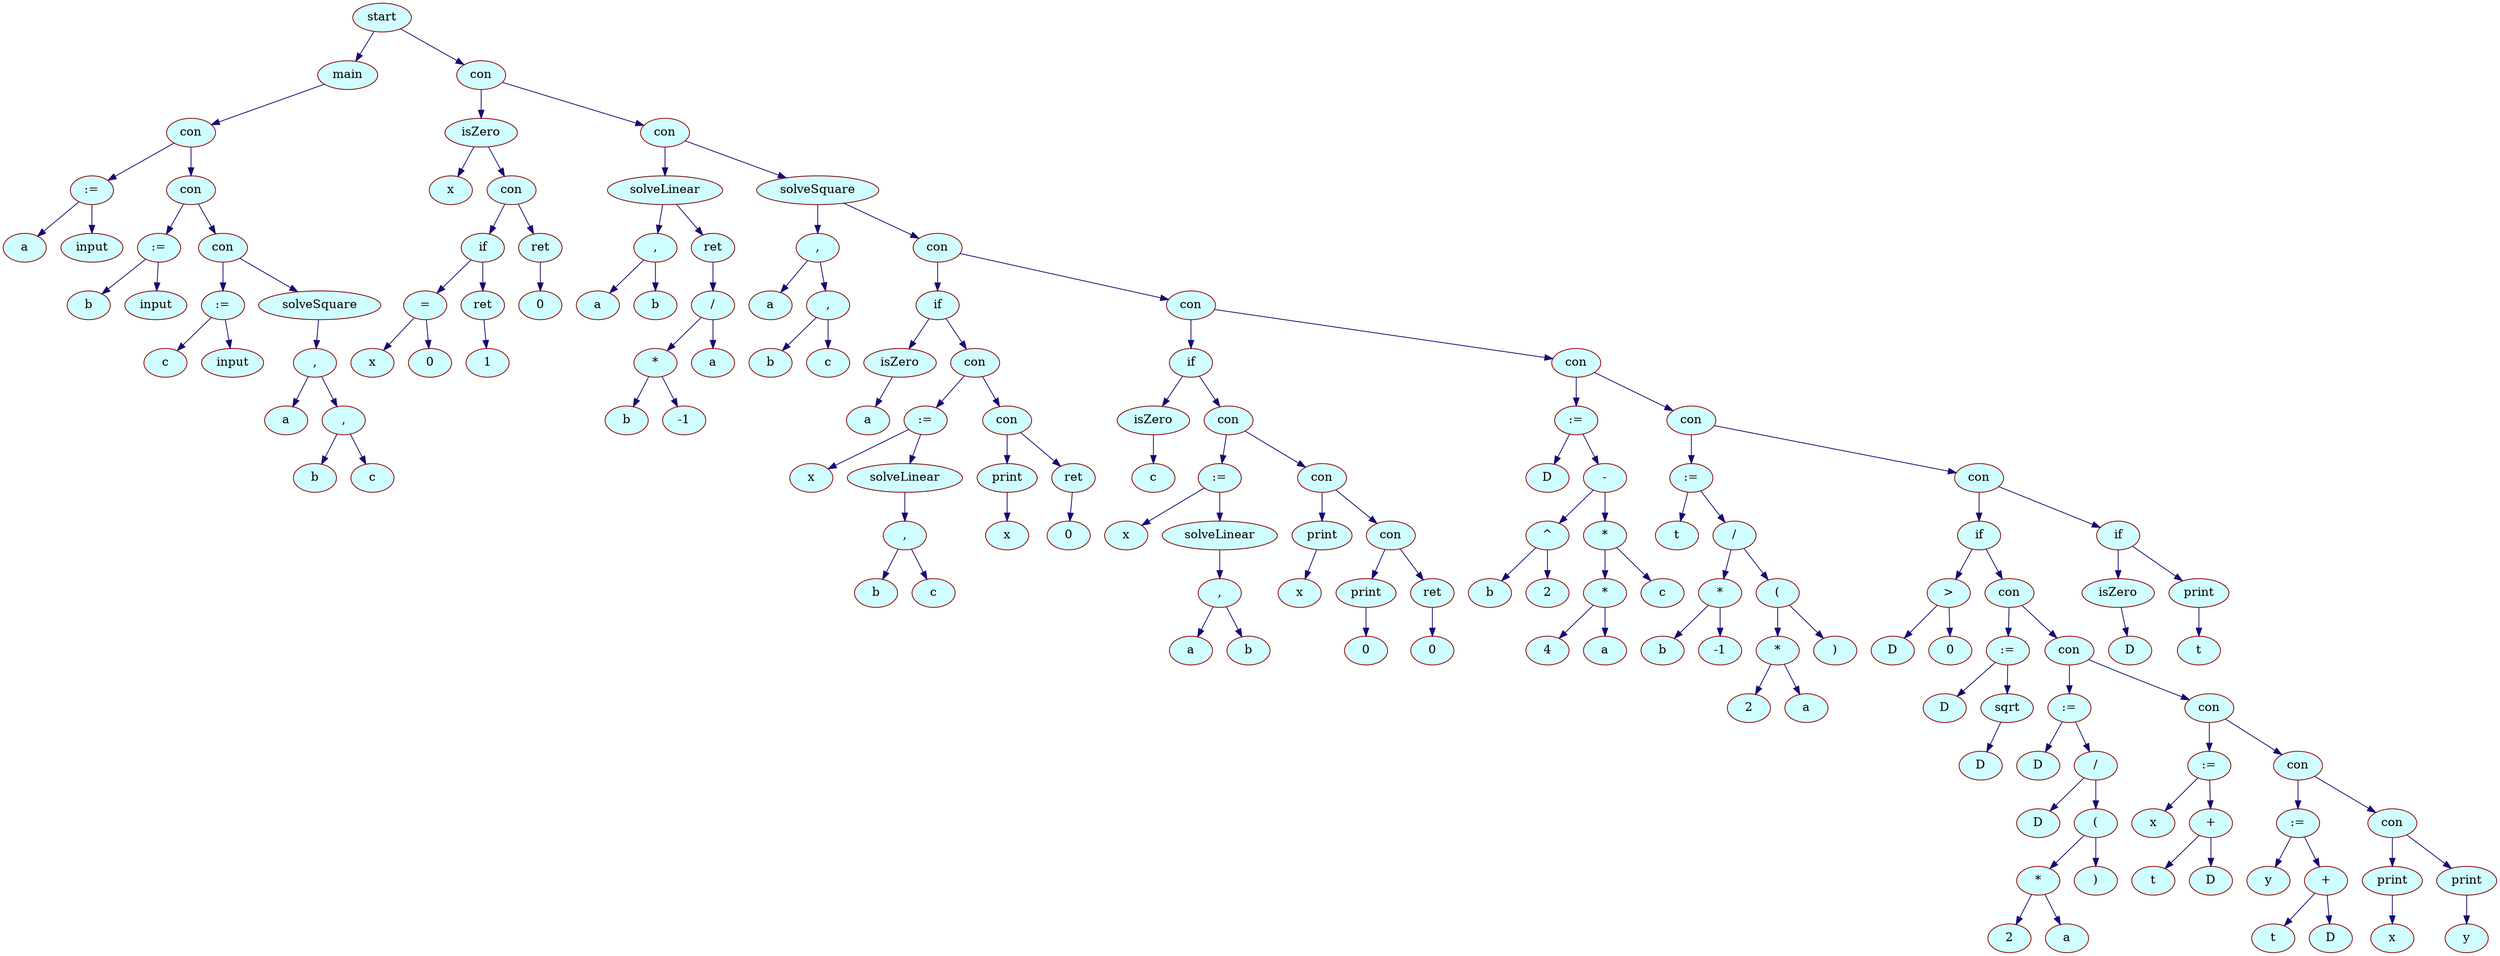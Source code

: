 digraph {
	node[shape = "cube", color = "#800000", fontsize = 15, style = "filled", fillcolor = "#88CEFA"];
	edge[color = "#190970", fontsize = 11];

		"start_0x557dd30623f0"[shape = "ellipse", label = "start", color="#800000",                                style="filled", fillcolor = "#D0FDFF"];
		"start_0x557dd30623f0"->"main_0x557dd30623b0";

		"main_0x557dd30623b0"[shape = "ellipse", label = "main", color="#800000",                                style="filled", fillcolor = "#D0FDFF"];
		"main_0x557dd30623b0"->"con_0x557dd3061d10";

		"con_0x557dd3061d10"[shape = "ellipse", label = "con", color="#900000",                                style="filled", fillcolor = "#D0FDFF"];
		"con_0x557dd3061d10"->":=_0x557dd3061c90";

		":=_0x557dd3061c90"[shape = "ellipse", label = ":=", color="#800000",                                style="filled", fillcolor = "#D0FDFF"];
		":=_0x557dd3061c90"->"a_0x557dd3061c50";

		"a_0x557dd3061c50"[shape = "ellipse", label = "a", color="#900000", style="filled",                            fillcolor = "#D0FDFF"];
		":=_0x557dd3061c90"->"input_0x557dd3061c10";

		"input_0x557dd3061c10"[shape = "ellipse", label = "input", color="#800000",                                style="filled", fillcolor = "#D0FDFF"];
		"con_0x557dd3061d10"->"con_0x557dd3061f90";

		"con_0x557dd3061f90"[shape = "ellipse", label = "con", color="#900000",                                style="filled", fillcolor = "#D0FDFF"];
		"con_0x557dd3061f90"->":=_0x557dd3061f10";

		":=_0x557dd3061f10"[shape = "ellipse", label = ":=", color="#800000",                                style="filled", fillcolor = "#D0FDFF"];
		":=_0x557dd3061f10"->"b_0x557dd3061ed0";

		"b_0x557dd3061ed0"[shape = "ellipse", label = "b", color="#900000", style="filled",                            fillcolor = "#D0FDFF"];
		":=_0x557dd3061f10"->"input_0x557dd3061e90";

		"input_0x557dd3061e90"[shape = "ellipse", label = "input", color="#800000",                                style="filled", fillcolor = "#D0FDFF"];
		"con_0x557dd3061f90"->"con_0x557dd30621d0";

		"con_0x557dd30621d0"[shape = "ellipse", label = "con", color="#900000",                                style="filled", fillcolor = "#D0FDFF"];
		"con_0x557dd30621d0"->":=_0x557dd3062150";

		":=_0x557dd3062150"[shape = "ellipse", label = ":=", color="#800000",                                style="filled", fillcolor = "#D0FDFF"];
		":=_0x557dd3062150"->"c_0x557dd3062090";

		"c_0x557dd3062090"[shape = "ellipse", label = "c", color="#900000", style="filled",                            fillcolor = "#D0FDFF"];
		":=_0x557dd3062150"->"input_0x557dd3062110";

		"input_0x557dd3062110"[shape = "ellipse", label = "input", color="#800000",                                style="filled", fillcolor = "#D0FDFF"];
		"con_0x557dd30621d0"->"solveSquare_0x557dd3062370";

		"solveSquare_0x557dd3062370"[shape = "ellipse", label = "solveSquare", color="#800000",                                style="filled", fillcolor = "#D0FDFF"];
		"solveSquare_0x557dd3062370"->",_0x557dd3062270";

		",_0x557dd3062270"[shape = "ellipse", label = ",", color="#900000",                                style="filled", fillcolor = "#D0FDFF"];
		",_0x557dd3062270"->"a_0x557dd3062190";

		"a_0x557dd3062190"[shape = "ellipse", label = "a", color="#900000", style="filled",                            fillcolor = "#D0FDFF"];
		",_0x557dd3062270"->",_0x557dd30622f0";

		",_0x557dd30622f0"[shape = "ellipse", label = ",", color="#900000",                                style="filled", fillcolor = "#D0FDFF"];
		",_0x557dd30622f0"->"b_0x557dd3062230";

		"b_0x557dd3062230"[shape = "ellipse", label = "b", color="#900000", style="filled",                            fillcolor = "#D0FDFF"];
		",_0x557dd30622f0"->"c_0x557dd30622b0";

		"c_0x557dd30622b0"[shape = "ellipse", label = "c", color="#900000", style="filled",                            fillcolor = "#D0FDFF"];
		"start_0x557dd30623f0"->"con_0x557dd3062770";

		"con_0x557dd3062770"[shape = "ellipse", label = "con", color="#900000",                                style="filled", fillcolor = "#D0FDFF"];
		"con_0x557dd3062770"->"isZero_0x557dd30626b0";

		"isZero_0x557dd30626b0"[shape = "ellipse", label = "isZero", color="#800000",                                style="filled", fillcolor = "#D0FDFF"];
		"isZero_0x557dd30626b0"->"x_0x557dd3062450";

		"x_0x557dd3062450"[shape = "ellipse", label = "x", color="#900000", style="filled",                            fillcolor = "#D0FDFF"];
		"isZero_0x557dd30626b0"->"con_0x557dd3062670";

		"con_0x557dd3062670"[shape = "ellipse", label = "con", color="#900000",                                style="filled", fillcolor = "#D0FDFF"];
		"con_0x557dd3062670"->"if_0x557dd30625b0";

		"if_0x557dd30625b0"[shape = "ellipse", label = "if", color="#800000",                                style="filled", fillcolor = "#D0FDFF"];
		"if_0x557dd30625b0"->"=_0x557dd3062530";

		"=_0x557dd3062530"[shape = "ellipse", label = "=", color="#900000",                                style="filled", fillcolor = "#D0FDFF"];
		"=_0x557dd3062530"->"x_0x557dd30624b0";

		"x_0x557dd30624b0"[shape = "ellipse", label = "x", color="#900000", style="filled",                            fillcolor = "#D0FDFF"];
		"=_0x557dd3062530"->"0_0x557dd30624f0";

		"0_0x557dd30624f0"[shape = "ellipse", label = "0", color="#900000", style="filled",                            fillcolor = "#D0FDFF"];
		"if_0x557dd30625b0"->		"ret_0x557dd30625f0";

		"ret_0x557dd30625f0"[shape = "ellipse", label = "ret", color="#800000",                                style="filled", fillcolor = "#D0FDFF"];
		"ret_0x557dd30625f0"->"1_0x557dd3062570";

		"1_0x557dd3062570"[shape = "ellipse", label = "1", color="#900000", style="filled",                            fillcolor = "#D0FDFF"];
		"con_0x557dd3062670"->		"ret_0x557dd30626f0";

		"ret_0x557dd30626f0"[shape = "ellipse", label = "ret", color="#800000",                                style="filled", fillcolor = "#D0FDFF"];
		"ret_0x557dd30626f0"->"0_0x557dd3062630";

		"0_0x557dd3062630"[shape = "ellipse", label = "0", color="#900000", style="filled",                            fillcolor = "#D0FDFF"];
		"con_0x557dd3062770"->"con_0x557dd3062d70";

		"con_0x557dd3062d70"[shape = "ellipse", label = "con", color="#900000",                                style="filled", fillcolor = "#D0FDFF"];
		"con_0x557dd3062d70"->"solveLinear_0x557dd3062990";

		"solveLinear_0x557dd3062990"[shape = "ellipse", label = "solveLinear", color="#800000",                                style="filled", fillcolor = "#D0FDFF"];
		"solveLinear_0x557dd3062990"->",_0x557dd3062810";

		",_0x557dd3062810"[shape = "ellipse", label = ",", color="#900000",                                style="filled", fillcolor = "#D0FDFF"];
		",_0x557dd3062810"->"a_0x557dd3062730";

		"a_0x557dd3062730"[shape = "ellipse", label = "a", color="#900000", style="filled",                            fillcolor = "#D0FDFF"];
		",_0x557dd3062810"->"b_0x557dd30627d0";

		"b_0x557dd30627d0"[shape = "ellipse", label = "b", color="#900000", style="filled",                            fillcolor = "#D0FDFF"];
		"solveLinear_0x557dd3062990"->		"ret_0x557dd30629d0";

		"ret_0x557dd30629d0"[shape = "ellipse", label = "ret", color="#800000",                                style="filled", fillcolor = "#D0FDFF"];
		"ret_0x557dd30629d0"->"/_0x557dd3062950";

		"/_0x557dd3062950"[shape = "ellipse", label = "/", color="#900000",                                style="filled", fillcolor = "#D0FDFF"];
		"/_0x557dd3062950"->"*_0x557dd30628d0";

		"*_0x557dd30628d0"[shape = "ellipse", label = "*", color="#900000",                                style="filled", fillcolor = "#D0FDFF"];
		"*_0x557dd30628d0"->"b_0x557dd3062890";

		"b_0x557dd3062890"[shape = "ellipse", label = "b", color="#900000", style="filled",                            fillcolor = "#D0FDFF"];
		"*_0x557dd30628d0"->"-1_0x557dd3062850";

		"-1_0x557dd3062850"[shape = "ellipse", label = "-1", color="#900000", style="filled",                            fillcolor = "#D0FDFF"];
		"/_0x557dd3062950"->"a_0x557dd3062910";

		"a_0x557dd3062910"[shape = "ellipse", label = "a", color="#900000", style="filled",                            fillcolor = "#D0FDFF"];
		"con_0x557dd3062d70"->"solveSquare_0x557dd3064d10";

		"solveSquare_0x557dd3064d10"[shape = "ellipse", label = "solveSquare", color="#800000",                                style="filled", fillcolor = "#D0FDFF"];
		"solveSquare_0x557dd3064d10"->",_0x557dd3062df0";

		",_0x557dd3062df0"[shape = "ellipse", label = ",", color="#900000",                                style="filled", fillcolor = "#D0FDFF"];
		",_0x557dd3062df0"->"a_0x557dd3062a10";

		"a_0x557dd3062a10"[shape = "ellipse", label = "a", color="#900000", style="filled",                            fillcolor = "#D0FDFF"];
		",_0x557dd3062df0"->",_0x557dd3062e70";

		",_0x557dd3062e70"[shape = "ellipse", label = ",", color="#900000",                                style="filled", fillcolor = "#D0FDFF"];
		",_0x557dd3062e70"->"b_0x557dd3062db0";

		"b_0x557dd3062db0"[shape = "ellipse", label = "b", color="#900000", style="filled",                            fillcolor = "#D0FDFF"];
		",_0x557dd3062e70"->"c_0x557dd3062e30";

		"c_0x557dd3062e30"[shape = "ellipse", label = "c", color="#900000", style="filled",                            fillcolor = "#D0FDFF"];
		"solveSquare_0x557dd3064d10"->"con_0x557dd3063370";

		"con_0x557dd3063370"[shape = "ellipse", label = "con", color="#900000",                                style="filled", fillcolor = "#D0FDFF"];
		"con_0x557dd3063370"->"if_0x557dd30632b0";

		"if_0x557dd30632b0"[shape = "ellipse", label = "if", color="#800000",                                style="filled", fillcolor = "#D0FDFF"];
		"if_0x557dd30632b0"->"isZero_0x557dd3062f50";

		"isZero_0x557dd3062f50"[shape = "ellipse", label = "isZero", color="#800000",                                style="filled", fillcolor = "#D0FDFF"];
		"isZero_0x557dd3062f50"->"a_0x557dd3062ed0";

		"a_0x557dd3062ed0"[shape = "ellipse", label = "a", color="#900000", style="filled",                            fillcolor = "#D0FDFF"];
		"if_0x557dd30632b0"->"con_0x557dd3063190";

		"con_0x557dd3063190"[shape = "ellipse", label = "con", color="#900000",                                style="filled", fillcolor = "#D0FDFF"];
		"con_0x557dd3063190"->":=_0x557dd3063110";

		":=_0x557dd3063110"[shape = "ellipse", label = ":=", color="#800000",                                style="filled", fillcolor = "#D0FDFF"];
		":=_0x557dd3063110"->"x_0x557dd3063090";

		"x_0x557dd3063090"[shape = "ellipse", label = "x", color="#900000", style="filled",                            fillcolor = "#D0FDFF"];
		":=_0x557dd3063110"->"solveLinear_0x557dd30630d0";

		"solveLinear_0x557dd30630d0"[shape = "ellipse", label = "solveLinear", color="#800000",                                style="filled", fillcolor = "#D0FDFF"];
		"solveLinear_0x557dd30630d0"->",_0x557dd3063050";

		",_0x557dd3063050"[shape = "ellipse", label = ",", color="#900000",                                style="filled", fillcolor = "#D0FDFF"];
		",_0x557dd3063050"->"b_0x557dd3062fd0";

		"b_0x557dd3062fd0"[shape = "ellipse", label = "b", color="#900000", style="filled",                            fillcolor = "#D0FDFF"];
		",_0x557dd3063050"->"c_0x557dd3063010";

		"c_0x557dd3063010"[shape = "ellipse", label = "c", color="#900000", style="filled",                            fillcolor = "#D0FDFF"];
		"con_0x557dd3063190"->"con_0x557dd3063270";

		"con_0x557dd3063270"[shape = "ellipse", label = "con", color="#900000",                                style="filled", fillcolor = "#D0FDFF"];
		"con_0x557dd3063270"->"print_0x557dd3063230";

		"print_0x557dd3063230"[shape = "ellipse", label = "print", color="#800000",                                style="filled", fillcolor = "#D0FDFF"];
		"print_0x557dd3063230"->"x_0x557dd3063150";

		"x_0x557dd3063150"[shape = "ellipse", label = "x", color="#900000", style="filled",                            fillcolor = "#D0FDFF"];
		"con_0x557dd3063270"->		"ret_0x557dd30632f0";

		"ret_0x557dd30632f0"[shape = "ellipse", label = "ret", color="#800000",                                style="filled", fillcolor = "#D0FDFF"];
		"ret_0x557dd30632f0"->"0_0x557dd30631f0";

		"0_0x557dd30631f0"[shape = "ellipse", label = "0", color="#900000", style="filled",                            fillcolor = "#D0FDFF"];
		"con_0x557dd3063370"->"con_0x557dd3063910";

		"con_0x557dd3063910"[shape = "ellipse", label = "con", color="#900000",                                style="filled", fillcolor = "#D0FDFF"];
		"con_0x557dd3063910"->"if_0x557dd3063850";

		"if_0x557dd3063850"[shape = "ellipse", label = "if", color="#800000",                                style="filled", fillcolor = "#D0FDFF"];
		"if_0x557dd3063850"->"isZero_0x557dd3063410";

		"isZero_0x557dd3063410"[shape = "ellipse", label = "isZero", color="#800000",                                style="filled", fillcolor = "#D0FDFF"];
		"isZero_0x557dd3063410"->"c_0x557dd3063330";

		"c_0x557dd3063330"[shape = "ellipse", label = "c", color="#900000", style="filled",                            fillcolor = "#D0FDFF"];
		"if_0x557dd3063850"->"con_0x557dd3063650";

		"con_0x557dd3063650"[shape = "ellipse", label = "con", color="#900000",                                style="filled", fillcolor = "#D0FDFF"];
		"con_0x557dd3063650"->":=_0x557dd30635d0";

		":=_0x557dd30635d0"[shape = "ellipse", label = ":=", color="#800000",                                style="filled", fillcolor = "#D0FDFF"];
		":=_0x557dd30635d0"->"x_0x557dd3063550";

		"x_0x557dd3063550"[shape = "ellipse", label = "x", color="#900000", style="filled",                            fillcolor = "#D0FDFF"];
		":=_0x557dd30635d0"->"solveLinear_0x557dd3063590";

		"solveLinear_0x557dd3063590"[shape = "ellipse", label = "solveLinear", color="#800000",                                style="filled", fillcolor = "#D0FDFF"];
		"solveLinear_0x557dd3063590"->",_0x557dd3063510";

		",_0x557dd3063510"[shape = "ellipse", label = ",", color="#900000",                                style="filled", fillcolor = "#D0FDFF"];
		",_0x557dd3063510"->"a_0x557dd3063490";

		"a_0x557dd3063490"[shape = "ellipse", label = "a", color="#900000", style="filled",                            fillcolor = "#D0FDFF"];
		",_0x557dd3063510"->"b_0x557dd30634d0";

		"b_0x557dd30634d0"[shape = "ellipse", label = "b", color="#900000", style="filled",                            fillcolor = "#D0FDFF"];
		"con_0x557dd3063650"->"con_0x557dd3063730";

		"con_0x557dd3063730"[shape = "ellipse", label = "con", color="#900000",                                style="filled", fillcolor = "#D0FDFF"];
		"con_0x557dd3063730"->"print_0x557dd30636f0";

		"print_0x557dd30636f0"[shape = "ellipse", label = "print", color="#800000",                                style="filled", fillcolor = "#D0FDFF"];
		"print_0x557dd30636f0"->"x_0x557dd3063610";

		"x_0x557dd3063610"[shape = "ellipse", label = "x", color="#900000", style="filled",                            fillcolor = "#D0FDFF"];
		"con_0x557dd3063730"->"con_0x557dd3063810";

		"con_0x557dd3063810"[shape = "ellipse", label = "con", color="#900000",                                style="filled", fillcolor = "#D0FDFF"];
		"con_0x557dd3063810"->"print_0x557dd30637d0";

		"print_0x557dd30637d0"[shape = "ellipse", label = "print", color="#800000",                                style="filled", fillcolor = "#D0FDFF"];
		"print_0x557dd30637d0"->"0_0x557dd30636b0";

		"0_0x557dd30636b0"[shape = "ellipse", label = "0", color="#900000", style="filled",                            fillcolor = "#D0FDFF"];
		"con_0x557dd3063810"->		"ret_0x557dd3063890";

		"ret_0x557dd3063890"[shape = "ellipse", label = "ret", color="#800000",                                style="filled", fillcolor = "#D0FDFF"];
		"ret_0x557dd3063890"->"0_0x557dd3063790";

		"0_0x557dd3063790"[shape = "ellipse", label = "0", color="#900000", style="filled",                            fillcolor = "#D0FDFF"];
		"con_0x557dd3063910"->"con_0x557dd3063c90";

		"con_0x557dd3063c90"[shape = "ellipse", label = "con", color="#900000",                                style="filled", fillcolor = "#D0FDFF"];
		"con_0x557dd3063c90"->":=_0x557dd3063c10";

		":=_0x557dd3063c10"[shape = "ellipse", label = ":=", color="#800000",                                style="filled", fillcolor = "#D0FDFF"];
		":=_0x557dd3063c10"->"D_0x557dd3063bd0";

		"D_0x557dd3063bd0"[shape = "ellipse", label = "D", color="#900000", style="filled",                            fillcolor = "#D0FDFF"];
		":=_0x557dd3063c10"->"-_0x557dd3063b90";

		"-_0x557dd3063b90"[shape = "ellipse", label = "-", color="#900000",                                style="filled", fillcolor = "#D0FDFF"];
		"-_0x557dd3063b90"->"^_0x557dd3063a10";

		"^_0x557dd3063a10"[shape = "ellipse", label = "^", color="#900000",                                style="filled", fillcolor = "#D0FDFF"];
		"^_0x557dd3063a10"->"b_0x557dd3063990";

		"b_0x557dd3063990"[shape = "ellipse", label = "b", color="#900000", style="filled",                            fillcolor = "#D0FDFF"];
		"^_0x557dd3063a10"->"2_0x557dd30639d0";

		"2_0x557dd30639d0"[shape = "ellipse", label = "2", color="#900000", style="filled",                            fillcolor = "#D0FDFF"];
		"-_0x557dd3063b90"->"*_0x557dd3063b50";

		"*_0x557dd3063b50"[shape = "ellipse", label = "*", color="#900000",                                style="filled", fillcolor = "#D0FDFF"];
		"*_0x557dd3063b50"->"*_0x557dd3063ad0";

		"*_0x557dd3063ad0"[shape = "ellipse", label = "*", color="#900000",                                style="filled", fillcolor = "#D0FDFF"];
		"*_0x557dd3063ad0"->"4_0x557dd3063a50";

		"4_0x557dd3063a50"[shape = "ellipse", label = "4", color="#900000", style="filled",                            fillcolor = "#D0FDFF"];
		"*_0x557dd3063ad0"->"a_0x557dd3063a90";

		"a_0x557dd3063a90"[shape = "ellipse", label = "a", color="#900000", style="filled",                            fillcolor = "#D0FDFF"];
		"*_0x557dd3063b50"->"c_0x557dd3063b10";

		"c_0x557dd3063b10"[shape = "ellipse", label = "c", color="#900000", style="filled",                            fillcolor = "#D0FDFF"];
		"con_0x557dd3063c90"->"con_0x557dd3063ff0";

		"con_0x557dd3063ff0"[shape = "ellipse", label = "con", color="#900000",                                style="filled", fillcolor = "#D0FDFF"];
		"con_0x557dd3063ff0"->":=_0x557dd3063f70";

		":=_0x557dd3063f70"[shape = "ellipse", label = ":=", color="#800000",                                style="filled", fillcolor = "#D0FDFF"];
		":=_0x557dd3063f70"->"t_0x557dd3063f30";

		"t_0x557dd3063f30"[shape = "ellipse", label = "t", color="#900000", style="filled",                            fillcolor = "#D0FDFF"];
		":=_0x557dd3063f70"->"/_0x557dd3063ef0";

		"/_0x557dd3063ef0"[shape = "ellipse", label = "/", color="#900000",                                style="filled", fillcolor = "#D0FDFF"];
		"/_0x557dd3063ef0"->"*_0x557dd3063d70";

		"*_0x557dd3063d70"[shape = "ellipse", label = "*", color="#900000",                                style="filled", fillcolor = "#D0FDFF"];
		"*_0x557dd3063d70"->"b_0x557dd3063d30";

		"b_0x557dd3063d30"[shape = "ellipse", label = "b", color="#900000", style="filled",                            fillcolor = "#D0FDFF"];
		"*_0x557dd3063d70"->"-1_0x557dd3063cf0";

		"-1_0x557dd3063cf0"[shape = "ellipse", label = "-1", color="#900000", style="filled",                            fillcolor = "#D0FDFF"];
		"/_0x557dd3063ef0"->"(_0x557dd3063eb0";

		"(_0x557dd3063eb0"[shape = "ellipse", label = "(", color="#900000",                                style="filled", fillcolor = "#D0FDFF"];
		"(_0x557dd3063eb0"->"*_0x557dd3063e30";

		"*_0x557dd3063e30"[shape = "ellipse", label = "*", color="#900000",                                style="filled", fillcolor = "#D0FDFF"];
		"*_0x557dd3063e30"->"2_0x557dd3063db0";

		"2_0x557dd3063db0"[shape = "ellipse", label = "2", color="#900000", style="filled",                            fillcolor = "#D0FDFF"];
		"*_0x557dd3063e30"->"a_0x557dd3063df0";

		"a_0x557dd3063df0"[shape = "ellipse", label = "a", color="#900000", style="filled",                            fillcolor = "#D0FDFF"];
		"(_0x557dd3063eb0"->")_0x557dd3063e70";

		")_0x557dd3063e70"[shape = "ellipse", label = ")", color="#900000",                                style="filled", fillcolor = "#D0FDFF"];
		"con_0x557dd3063ff0"->"con_0x557dd3064b90";

		"con_0x557dd3064b90"[shape = "ellipse", label = "con", color="#900000",                                style="filled", fillcolor = "#D0FDFF"];
		"con_0x557dd3064b90"->"if_0x557dd3064ad0";

		"if_0x557dd3064ad0"[shape = "ellipse", label = "if", color="#800000",                                style="filled", fillcolor = "#D0FDFF"];
		"if_0x557dd3064ad0"->">_0x557dd3064090";

		">_0x557dd3064090"[shape = "ellipse", label = ">", color="#900000",                                style="filled", fillcolor = "#D0FDFF"];
		">_0x557dd3064090"->"D_0x557dd3063fb0";

		"D_0x557dd3063fb0"[shape = "ellipse", label = "D", color="#900000", style="filled",                            fillcolor = "#D0FDFF"];
		">_0x557dd3064090"->"0_0x557dd3064050";

		"0_0x557dd3064050"[shape = "ellipse", label = "0", color="#900000", style="filled",                            fillcolor = "#D0FDFF"];
		"if_0x557dd3064ad0"->"con_0x557dd3064290";

		"con_0x557dd3064290"[shape = "ellipse", label = "con", color="#900000",                                style="filled", fillcolor = "#D0FDFF"];
		"con_0x557dd3064290"->":=_0x557dd3064210";

		":=_0x557dd3064210"[shape = "ellipse", label = ":=", color="#800000",                                style="filled", fillcolor = "#D0FDFF"];
		":=_0x557dd3064210"->"D_0x557dd3064190";

		"D_0x557dd3064190"[shape = "ellipse", label = "D", color="#900000", style="filled",                            fillcolor = "#D0FDFF"];
		":=_0x557dd3064210"->"sqrt_0x557dd30641d0";

		"sqrt_0x557dd30641d0"[shape = "ellipse", label = "sqrt", color="#800000",                                style="filled", fillcolor = "#D0FDFF"];
		"sqrt_0x557dd30641d0"->"D_0x557dd3064150";

		"D_0x557dd3064150"[shape = "ellipse", label = "D", color="#900000", style="filled",                            fillcolor = "#D0FDFF"];
		"con_0x557dd3064290"->"con_0x557dd3064590";

		"con_0x557dd3064590"[shape = "ellipse", label = "con", color="#900000",                                style="filled", fillcolor = "#D0FDFF"];
		"con_0x557dd3064590"->":=_0x557dd3064510";

		":=_0x557dd3064510"[shape = "ellipse", label = ":=", color="#800000",                                style="filled", fillcolor = "#D0FDFF"];
		":=_0x557dd3064510"->"D_0x557dd30644d0";

		"D_0x557dd30644d0"[shape = "ellipse", label = "D", color="#900000", style="filled",                            fillcolor = "#D0FDFF"];
		":=_0x557dd3064510"->"/_0x557dd3064490";

		"/_0x557dd3064490"[shape = "ellipse", label = "/", color="#900000",                                style="filled", fillcolor = "#D0FDFF"];
		"/_0x557dd3064490"->"D_0x557dd3064310";

		"D_0x557dd3064310"[shape = "ellipse", label = "D", color="#900000", style="filled",                            fillcolor = "#D0FDFF"];
		"/_0x557dd3064490"->"(_0x557dd3064450";

		"(_0x557dd3064450"[shape = "ellipse", label = "(", color="#900000",                                style="filled", fillcolor = "#D0FDFF"];
		"(_0x557dd3064450"->"*_0x557dd30643d0";

		"*_0x557dd30643d0"[shape = "ellipse", label = "*", color="#900000",                                style="filled", fillcolor = "#D0FDFF"];
		"*_0x557dd30643d0"->"2_0x557dd3064350";

		"2_0x557dd3064350"[shape = "ellipse", label = "2", color="#900000", style="filled",                            fillcolor = "#D0FDFF"];
		"*_0x557dd30643d0"->"a_0x557dd3064390";

		"a_0x557dd3064390"[shape = "ellipse", label = "a", color="#900000", style="filled",                            fillcolor = "#D0FDFF"];
		"(_0x557dd3064450"->")_0x557dd3064410";

		")_0x557dd3064410"[shape = "ellipse", label = ")", color="#900000",                                style="filled", fillcolor = "#D0FDFF"];
		"con_0x557dd3064590"->"con_0x557dd3064790";

		"con_0x557dd3064790"[shape = "ellipse", label = "con", color="#900000",                                style="filled", fillcolor = "#D0FDFF"];
		"con_0x557dd3064790"->":=_0x557dd3064710";

		":=_0x557dd3064710"[shape = "ellipse", label = ":=", color="#800000",                                style="filled", fillcolor = "#D0FDFF"];
		":=_0x557dd3064710"->"x_0x557dd30646d0";

		"x_0x557dd30646d0"[shape = "ellipse", label = "x", color="#900000", style="filled",                            fillcolor = "#D0FDFF"];
		":=_0x557dd3064710"->"+_0x557dd3064690";

		"+_0x557dd3064690"[shape = "ellipse", label = "+", color="#900000",                                style="filled", fillcolor = "#D0FDFF"];
		"+_0x557dd3064690"->"t_0x557dd3064610";

		"t_0x557dd3064610"[shape = "ellipse", label = "t", color="#900000", style="filled",                            fillcolor = "#D0FDFF"];
		"+_0x557dd3064690"->"D_0x557dd3064650";

		"D_0x557dd3064650"[shape = "ellipse", label = "D", color="#900000", style="filled",                            fillcolor = "#D0FDFF"];
		"con_0x557dd3064790"->"con_0x557dd3064990";

		"con_0x557dd3064990"[shape = "ellipse", label = "con", color="#900000",                                style="filled", fillcolor = "#D0FDFF"];
		"con_0x557dd3064990"->":=_0x557dd3064910";

		":=_0x557dd3064910"[shape = "ellipse", label = ":=", color="#800000",                                style="filled", fillcolor = "#D0FDFF"];
		":=_0x557dd3064910"->"y_0x557dd30648d0";

		"y_0x557dd30648d0"[shape = "ellipse", label = "y", color="#900000", style="filled",                            fillcolor = "#D0FDFF"];
		":=_0x557dd3064910"->"+_0x557dd3064890";

		"+_0x557dd3064890"[shape = "ellipse", label = "+", color="#900000",                                style="filled", fillcolor = "#D0FDFF"];
		"+_0x557dd3064890"->"t_0x557dd3064810";

		"t_0x557dd3064810"[shape = "ellipse", label = "t", color="#900000", style="filled",                            fillcolor = "#D0FDFF"];
		"+_0x557dd3064890"->"D_0x557dd3064850";

		"D_0x557dd3064850"[shape = "ellipse", label = "D", color="#900000", style="filled",                            fillcolor = "#D0FDFF"];
		"con_0x557dd3064990"->"con_0x557dd3064a70";

		"con_0x557dd3064a70"[shape = "ellipse", label = "con", color="#900000",                                style="filled", fillcolor = "#D0FDFF"];
		"con_0x557dd3064a70"->"print_0x557dd3064a30";

		"print_0x557dd3064a30"[shape = "ellipse", label = "print", color="#800000",                                style="filled", fillcolor = "#D0FDFF"];
		"print_0x557dd3064a30"->"x_0x557dd3064950";

		"x_0x557dd3064950"[shape = "ellipse", label = "x", color="#900000", style="filled",                            fillcolor = "#D0FDFF"];
		"con_0x557dd3064a70"->"print_0x557dd3064b10";

		"print_0x557dd3064b10"[shape = "ellipse", label = "print", color="#800000",                                style="filled", fillcolor = "#D0FDFF"];
		"print_0x557dd3064b10"->"y_0x557dd30649f0";

		"y_0x557dd30649f0"[shape = "ellipse", label = "y", color="#900000", style="filled",                            fillcolor = "#D0FDFF"];
		"con_0x557dd3064b90"->"if_0x557dd3064c90";

		"if_0x557dd3064c90"[shape = "ellipse", label = "if", color="#800000",                                style="filled", fillcolor = "#D0FDFF"];
		"if_0x557dd3064c90"->"isZero_0x557dd3064c30";

		"isZero_0x557dd3064c30"[shape = "ellipse", label = "isZero", color="#800000",                                style="filled", fillcolor = "#D0FDFF"];
		"isZero_0x557dd3064c30"->"D_0x557dd3064b50";

		"D_0x557dd3064b50"[shape = "ellipse", label = "D", color="#900000", style="filled",                            fillcolor = "#D0FDFF"];
		"if_0x557dd3064c90"->"print_0x557dd3064cd0";

		"print_0x557dd3064cd0"[shape = "ellipse", label = "print", color="#800000",                                style="filled", fillcolor = "#D0FDFF"];
		"print_0x557dd3064cd0"->"t_0x557dd3064bf0";

		"t_0x557dd3064bf0"[shape = "ellipse", label = "t", color="#900000", style="filled",                            fillcolor = "#D0FDFF"];
}